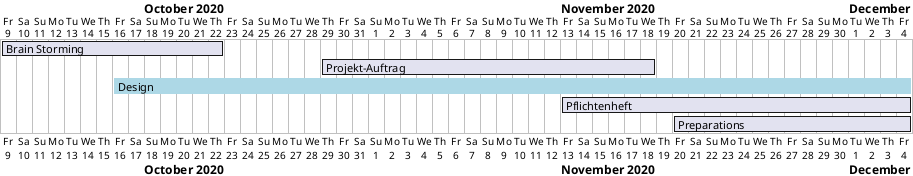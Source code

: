 @startgantt
[Brain Storming] lasts 14 days
[Projekt-Auftrag] lasts 21 days
[Design] lasts 50 days
[Design] is colored in lightblue
[Pflichtenheft] lasts 22 days
[Preparations] lasts 15 days

Project starts 2020-10-9
[Brain Storming] starts 2020-10-9
[Projekt-Auftrag] starts 2020-10-29
[Design] starts 2020-10-16
[Preparations] starts 2020-11-20
[Pflichtenheft] starts 2020-11-13
@endgantt